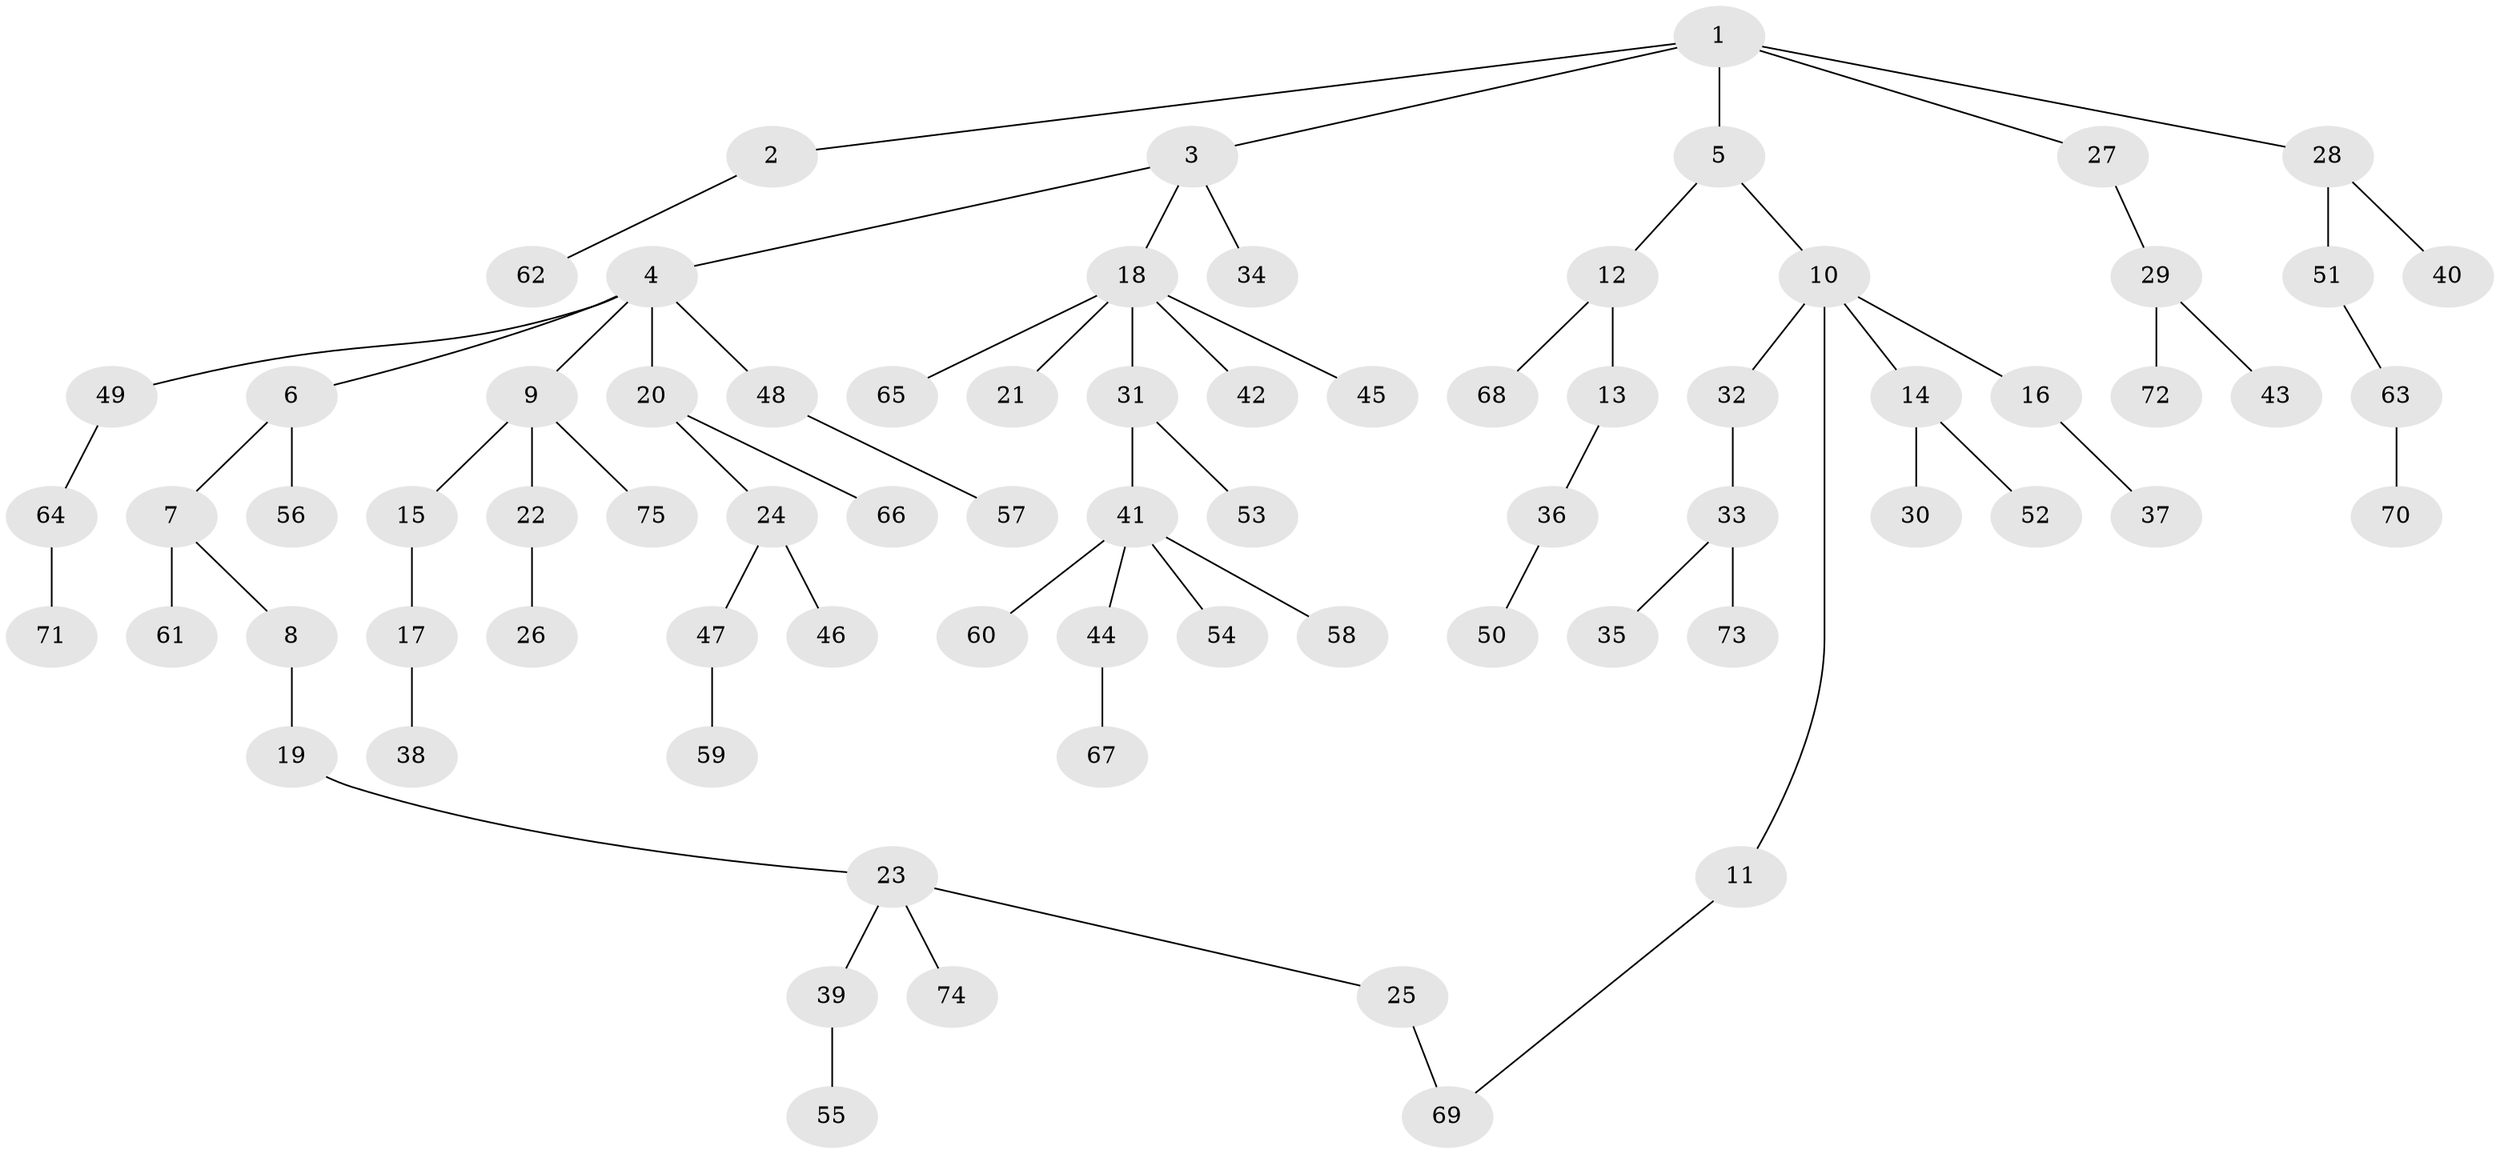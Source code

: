 // coarse degree distribution, {2: 0.26666666666666666, 4: 0.022222222222222223, 1: 0.6444444444444445, 5: 0.044444444444444446, 23: 0.022222222222222223}
// Generated by graph-tools (version 1.1) at 2025/44/03/04/25 21:44:51]
// undirected, 75 vertices, 75 edges
graph export_dot {
graph [start="1"]
  node [color=gray90,style=filled];
  1;
  2;
  3;
  4;
  5;
  6;
  7;
  8;
  9;
  10;
  11;
  12;
  13;
  14;
  15;
  16;
  17;
  18;
  19;
  20;
  21;
  22;
  23;
  24;
  25;
  26;
  27;
  28;
  29;
  30;
  31;
  32;
  33;
  34;
  35;
  36;
  37;
  38;
  39;
  40;
  41;
  42;
  43;
  44;
  45;
  46;
  47;
  48;
  49;
  50;
  51;
  52;
  53;
  54;
  55;
  56;
  57;
  58;
  59;
  60;
  61;
  62;
  63;
  64;
  65;
  66;
  67;
  68;
  69;
  70;
  71;
  72;
  73;
  74;
  75;
  1 -- 2;
  1 -- 3;
  1 -- 5;
  1 -- 27;
  1 -- 28;
  2 -- 62;
  3 -- 4;
  3 -- 18;
  3 -- 34;
  4 -- 6;
  4 -- 9;
  4 -- 20;
  4 -- 48;
  4 -- 49;
  5 -- 10;
  5 -- 12;
  6 -- 7;
  6 -- 56;
  7 -- 8;
  7 -- 61;
  8 -- 19;
  9 -- 15;
  9 -- 22;
  9 -- 75;
  10 -- 11;
  10 -- 14;
  10 -- 16;
  10 -- 32;
  11 -- 69;
  12 -- 13;
  12 -- 68;
  13 -- 36;
  14 -- 30;
  14 -- 52;
  15 -- 17;
  16 -- 37;
  17 -- 38;
  18 -- 21;
  18 -- 31;
  18 -- 42;
  18 -- 45;
  18 -- 65;
  19 -- 23;
  20 -- 24;
  20 -- 66;
  22 -- 26;
  23 -- 25;
  23 -- 39;
  23 -- 74;
  24 -- 46;
  24 -- 47;
  25 -- 69;
  27 -- 29;
  28 -- 40;
  28 -- 51;
  29 -- 43;
  29 -- 72;
  31 -- 41;
  31 -- 53;
  32 -- 33;
  33 -- 35;
  33 -- 73;
  36 -- 50;
  39 -- 55;
  41 -- 44;
  41 -- 54;
  41 -- 58;
  41 -- 60;
  44 -- 67;
  47 -- 59;
  48 -- 57;
  49 -- 64;
  51 -- 63;
  63 -- 70;
  64 -- 71;
}

